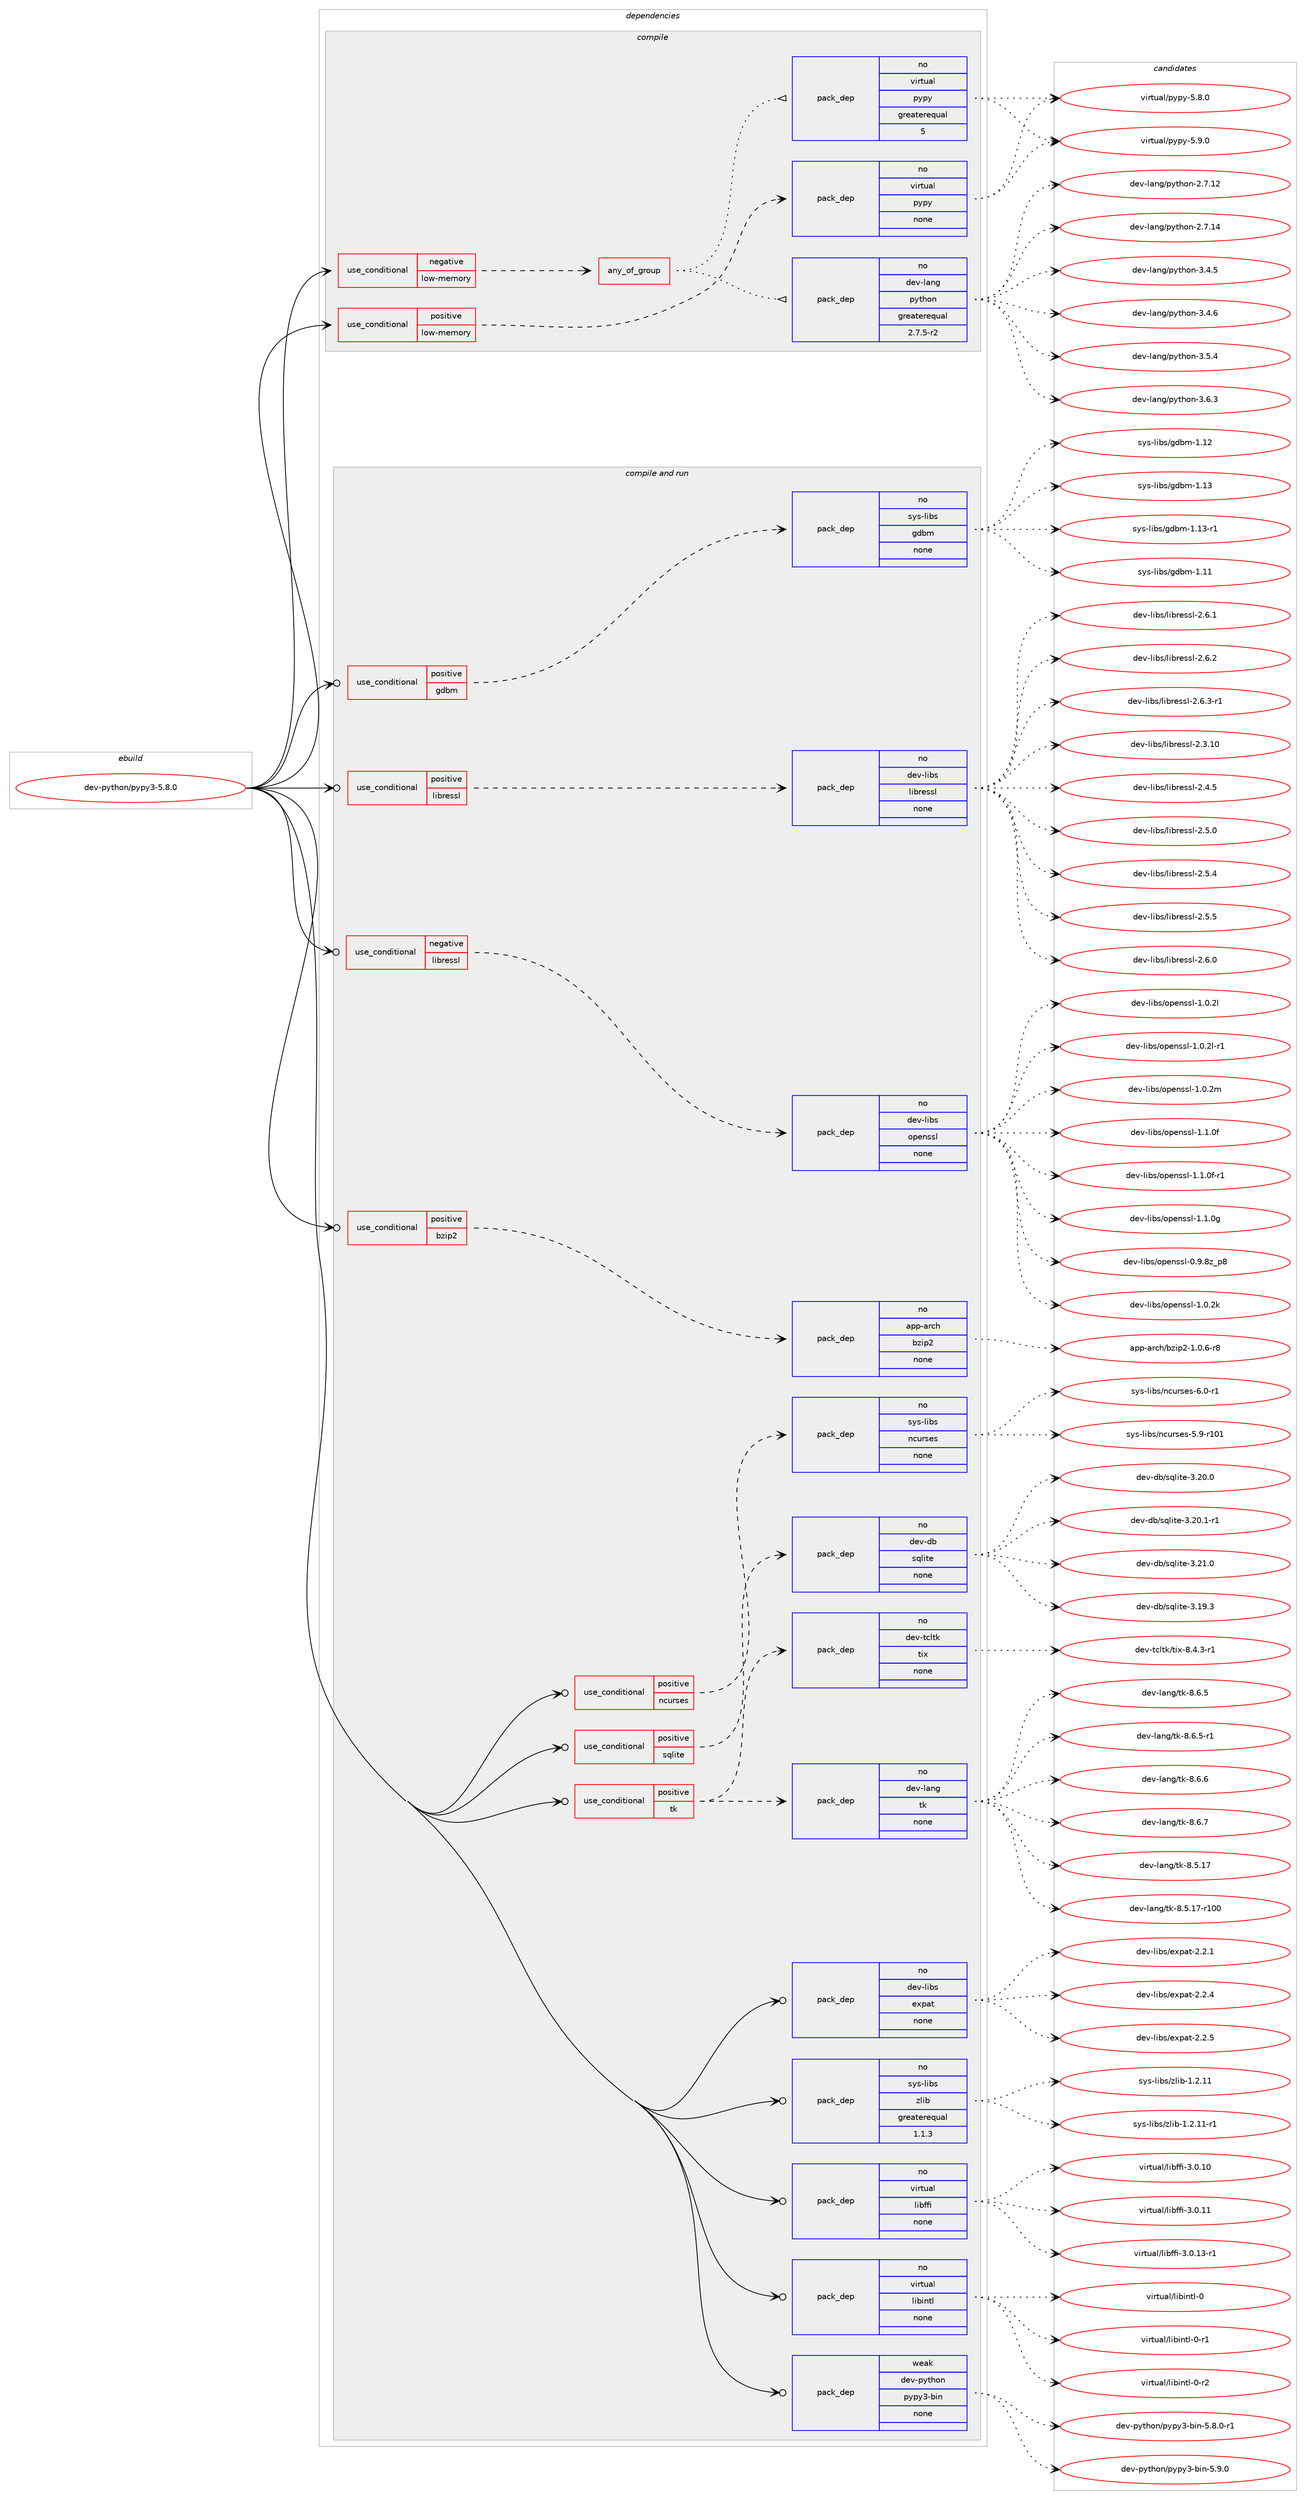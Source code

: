 digraph prolog {

# *************
# Graph options
# *************

newrank=true;
concentrate=true;
compound=true;
graph [rankdir=LR,fontname=Helvetica,fontsize=10,ranksep=1.5];#, ranksep=2.5, nodesep=0.2];
edge  [arrowhead=vee];
node  [fontname=Helvetica,fontsize=10];

# **********
# The ebuild
# **********

subgraph cluster_leftcol {
color=gray;
rank=same;
label=<<i>ebuild</i>>;
id [label="dev-python/pypy3-5.8.0", color=red, width=4, href="../dev-python/pypy3-5.8.0.svg"];
}

# ****************
# The dependencies
# ****************

subgraph cluster_midcol {
color=gray;
label=<<i>dependencies</i>>;
subgraph cluster_compile {
fillcolor="#eeeeee";
style=filled;
label=<<i>compile</i>>;
subgraph cond39117 {
dependency178485 [label=<<TABLE BORDER="0" CELLBORDER="1" CELLSPACING="0" CELLPADDING="4"><TR><TD ROWSPAN="3" CELLPADDING="10">use_conditional</TD></TR><TR><TD>negative</TD></TR><TR><TD>low-memory</TD></TR></TABLE>>, shape=none, color=red];
subgraph any3880 {
dependency178486 [label=<<TABLE BORDER="0" CELLBORDER="1" CELLSPACING="0" CELLPADDING="4"><TR><TD CELLPADDING="10">any_of_group</TD></TR></TABLE>>, shape=none, color=red];subgraph pack135443 {
dependency178487 [label=<<TABLE BORDER="0" CELLBORDER="1" CELLSPACING="0" CELLPADDING="4" WIDTH="220"><TR><TD ROWSPAN="6" CELLPADDING="30">pack_dep</TD></TR><TR><TD WIDTH="110">no</TD></TR><TR><TD>dev-lang</TD></TR><TR><TD>python</TD></TR><TR><TD>greaterequal</TD></TR><TR><TD>2.7.5-r2</TD></TR></TABLE>>, shape=none, color=blue];
}
dependency178486:e -> dependency178487:w [weight=20,style="dotted",arrowhead="oinv"];
subgraph pack135444 {
dependency178488 [label=<<TABLE BORDER="0" CELLBORDER="1" CELLSPACING="0" CELLPADDING="4" WIDTH="220"><TR><TD ROWSPAN="6" CELLPADDING="30">pack_dep</TD></TR><TR><TD WIDTH="110">no</TD></TR><TR><TD>virtual</TD></TR><TR><TD>pypy</TD></TR><TR><TD>greaterequal</TD></TR><TR><TD>5</TD></TR></TABLE>>, shape=none, color=blue];
}
dependency178486:e -> dependency178488:w [weight=20,style="dotted",arrowhead="oinv"];
}
dependency178485:e -> dependency178486:w [weight=20,style="dashed",arrowhead="vee"];
}
id:e -> dependency178485:w [weight=20,style="solid",arrowhead="vee"];
subgraph cond39118 {
dependency178489 [label=<<TABLE BORDER="0" CELLBORDER="1" CELLSPACING="0" CELLPADDING="4"><TR><TD ROWSPAN="3" CELLPADDING="10">use_conditional</TD></TR><TR><TD>positive</TD></TR><TR><TD>low-memory</TD></TR></TABLE>>, shape=none, color=red];
subgraph pack135445 {
dependency178490 [label=<<TABLE BORDER="0" CELLBORDER="1" CELLSPACING="0" CELLPADDING="4" WIDTH="220"><TR><TD ROWSPAN="6" CELLPADDING="30">pack_dep</TD></TR><TR><TD WIDTH="110">no</TD></TR><TR><TD>virtual</TD></TR><TR><TD>pypy</TD></TR><TR><TD>none</TD></TR><TR><TD></TD></TR></TABLE>>, shape=none, color=blue];
}
dependency178489:e -> dependency178490:w [weight=20,style="dashed",arrowhead="vee"];
}
id:e -> dependency178489:w [weight=20,style="solid",arrowhead="vee"];
}
subgraph cluster_compileandrun {
fillcolor="#eeeeee";
style=filled;
label=<<i>compile and run</i>>;
subgraph cond39119 {
dependency178491 [label=<<TABLE BORDER="0" CELLBORDER="1" CELLSPACING="0" CELLPADDING="4"><TR><TD ROWSPAN="3" CELLPADDING="10">use_conditional</TD></TR><TR><TD>negative</TD></TR><TR><TD>libressl</TD></TR></TABLE>>, shape=none, color=red];
subgraph pack135446 {
dependency178492 [label=<<TABLE BORDER="0" CELLBORDER="1" CELLSPACING="0" CELLPADDING="4" WIDTH="220"><TR><TD ROWSPAN="6" CELLPADDING="30">pack_dep</TD></TR><TR><TD WIDTH="110">no</TD></TR><TR><TD>dev-libs</TD></TR><TR><TD>openssl</TD></TR><TR><TD>none</TD></TR><TR><TD></TD></TR></TABLE>>, shape=none, color=blue];
}
dependency178491:e -> dependency178492:w [weight=20,style="dashed",arrowhead="vee"];
}
id:e -> dependency178491:w [weight=20,style="solid",arrowhead="odotvee"];
subgraph cond39120 {
dependency178493 [label=<<TABLE BORDER="0" CELLBORDER="1" CELLSPACING="0" CELLPADDING="4"><TR><TD ROWSPAN="3" CELLPADDING="10">use_conditional</TD></TR><TR><TD>positive</TD></TR><TR><TD>bzip2</TD></TR></TABLE>>, shape=none, color=red];
subgraph pack135447 {
dependency178494 [label=<<TABLE BORDER="0" CELLBORDER="1" CELLSPACING="0" CELLPADDING="4" WIDTH="220"><TR><TD ROWSPAN="6" CELLPADDING="30">pack_dep</TD></TR><TR><TD WIDTH="110">no</TD></TR><TR><TD>app-arch</TD></TR><TR><TD>bzip2</TD></TR><TR><TD>none</TD></TR><TR><TD></TD></TR></TABLE>>, shape=none, color=blue];
}
dependency178493:e -> dependency178494:w [weight=20,style="dashed",arrowhead="vee"];
}
id:e -> dependency178493:w [weight=20,style="solid",arrowhead="odotvee"];
subgraph cond39121 {
dependency178495 [label=<<TABLE BORDER="0" CELLBORDER="1" CELLSPACING="0" CELLPADDING="4"><TR><TD ROWSPAN="3" CELLPADDING="10">use_conditional</TD></TR><TR><TD>positive</TD></TR><TR><TD>gdbm</TD></TR></TABLE>>, shape=none, color=red];
subgraph pack135448 {
dependency178496 [label=<<TABLE BORDER="0" CELLBORDER="1" CELLSPACING="0" CELLPADDING="4" WIDTH="220"><TR><TD ROWSPAN="6" CELLPADDING="30">pack_dep</TD></TR><TR><TD WIDTH="110">no</TD></TR><TR><TD>sys-libs</TD></TR><TR><TD>gdbm</TD></TR><TR><TD>none</TD></TR><TR><TD></TD></TR></TABLE>>, shape=none, color=blue];
}
dependency178495:e -> dependency178496:w [weight=20,style="dashed",arrowhead="vee"];
}
id:e -> dependency178495:w [weight=20,style="solid",arrowhead="odotvee"];
subgraph cond39122 {
dependency178497 [label=<<TABLE BORDER="0" CELLBORDER="1" CELLSPACING="0" CELLPADDING="4"><TR><TD ROWSPAN="3" CELLPADDING="10">use_conditional</TD></TR><TR><TD>positive</TD></TR><TR><TD>libressl</TD></TR></TABLE>>, shape=none, color=red];
subgraph pack135449 {
dependency178498 [label=<<TABLE BORDER="0" CELLBORDER="1" CELLSPACING="0" CELLPADDING="4" WIDTH="220"><TR><TD ROWSPAN="6" CELLPADDING="30">pack_dep</TD></TR><TR><TD WIDTH="110">no</TD></TR><TR><TD>dev-libs</TD></TR><TR><TD>libressl</TD></TR><TR><TD>none</TD></TR><TR><TD></TD></TR></TABLE>>, shape=none, color=blue];
}
dependency178497:e -> dependency178498:w [weight=20,style="dashed",arrowhead="vee"];
}
id:e -> dependency178497:w [weight=20,style="solid",arrowhead="odotvee"];
subgraph cond39123 {
dependency178499 [label=<<TABLE BORDER="0" CELLBORDER="1" CELLSPACING="0" CELLPADDING="4"><TR><TD ROWSPAN="3" CELLPADDING="10">use_conditional</TD></TR><TR><TD>positive</TD></TR><TR><TD>ncurses</TD></TR></TABLE>>, shape=none, color=red];
subgraph pack135450 {
dependency178500 [label=<<TABLE BORDER="0" CELLBORDER="1" CELLSPACING="0" CELLPADDING="4" WIDTH="220"><TR><TD ROWSPAN="6" CELLPADDING="30">pack_dep</TD></TR><TR><TD WIDTH="110">no</TD></TR><TR><TD>sys-libs</TD></TR><TR><TD>ncurses</TD></TR><TR><TD>none</TD></TR><TR><TD></TD></TR></TABLE>>, shape=none, color=blue];
}
dependency178499:e -> dependency178500:w [weight=20,style="dashed",arrowhead="vee"];
}
id:e -> dependency178499:w [weight=20,style="solid",arrowhead="odotvee"];
subgraph cond39124 {
dependency178501 [label=<<TABLE BORDER="0" CELLBORDER="1" CELLSPACING="0" CELLPADDING="4"><TR><TD ROWSPAN="3" CELLPADDING="10">use_conditional</TD></TR><TR><TD>positive</TD></TR><TR><TD>sqlite</TD></TR></TABLE>>, shape=none, color=red];
subgraph pack135451 {
dependency178502 [label=<<TABLE BORDER="0" CELLBORDER="1" CELLSPACING="0" CELLPADDING="4" WIDTH="220"><TR><TD ROWSPAN="6" CELLPADDING="30">pack_dep</TD></TR><TR><TD WIDTH="110">no</TD></TR><TR><TD>dev-db</TD></TR><TR><TD>sqlite</TD></TR><TR><TD>none</TD></TR><TR><TD></TD></TR></TABLE>>, shape=none, color=blue];
}
dependency178501:e -> dependency178502:w [weight=20,style="dashed",arrowhead="vee"];
}
id:e -> dependency178501:w [weight=20,style="solid",arrowhead="odotvee"];
subgraph cond39125 {
dependency178503 [label=<<TABLE BORDER="0" CELLBORDER="1" CELLSPACING="0" CELLPADDING="4"><TR><TD ROWSPAN="3" CELLPADDING="10">use_conditional</TD></TR><TR><TD>positive</TD></TR><TR><TD>tk</TD></TR></TABLE>>, shape=none, color=red];
subgraph pack135452 {
dependency178504 [label=<<TABLE BORDER="0" CELLBORDER="1" CELLSPACING="0" CELLPADDING="4" WIDTH="220"><TR><TD ROWSPAN="6" CELLPADDING="30">pack_dep</TD></TR><TR><TD WIDTH="110">no</TD></TR><TR><TD>dev-lang</TD></TR><TR><TD>tk</TD></TR><TR><TD>none</TD></TR><TR><TD></TD></TR></TABLE>>, shape=none, color=blue];
}
dependency178503:e -> dependency178504:w [weight=20,style="dashed",arrowhead="vee"];
subgraph pack135453 {
dependency178505 [label=<<TABLE BORDER="0" CELLBORDER="1" CELLSPACING="0" CELLPADDING="4" WIDTH="220"><TR><TD ROWSPAN="6" CELLPADDING="30">pack_dep</TD></TR><TR><TD WIDTH="110">no</TD></TR><TR><TD>dev-tcltk</TD></TR><TR><TD>tix</TD></TR><TR><TD>none</TD></TR><TR><TD></TD></TR></TABLE>>, shape=none, color=blue];
}
dependency178503:e -> dependency178505:w [weight=20,style="dashed",arrowhead="vee"];
}
id:e -> dependency178503:w [weight=20,style="solid",arrowhead="odotvee"];
subgraph pack135454 {
dependency178506 [label=<<TABLE BORDER="0" CELLBORDER="1" CELLSPACING="0" CELLPADDING="4" WIDTH="220"><TR><TD ROWSPAN="6" CELLPADDING="30">pack_dep</TD></TR><TR><TD WIDTH="110">no</TD></TR><TR><TD>dev-libs</TD></TR><TR><TD>expat</TD></TR><TR><TD>none</TD></TR><TR><TD></TD></TR></TABLE>>, shape=none, color=blue];
}
id:e -> dependency178506:w [weight=20,style="solid",arrowhead="odotvee"];
subgraph pack135455 {
dependency178507 [label=<<TABLE BORDER="0" CELLBORDER="1" CELLSPACING="0" CELLPADDING="4" WIDTH="220"><TR><TD ROWSPAN="6" CELLPADDING="30">pack_dep</TD></TR><TR><TD WIDTH="110">no</TD></TR><TR><TD>sys-libs</TD></TR><TR><TD>zlib</TD></TR><TR><TD>greaterequal</TD></TR><TR><TD>1.1.3</TD></TR></TABLE>>, shape=none, color=blue];
}
id:e -> dependency178507:w [weight=20,style="solid",arrowhead="odotvee"];
subgraph pack135456 {
dependency178508 [label=<<TABLE BORDER="0" CELLBORDER="1" CELLSPACING="0" CELLPADDING="4" WIDTH="220"><TR><TD ROWSPAN="6" CELLPADDING="30">pack_dep</TD></TR><TR><TD WIDTH="110">no</TD></TR><TR><TD>virtual</TD></TR><TR><TD>libffi</TD></TR><TR><TD>none</TD></TR><TR><TD></TD></TR></TABLE>>, shape=none, color=blue];
}
id:e -> dependency178508:w [weight=20,style="solid",arrowhead="odotvee"];
subgraph pack135457 {
dependency178509 [label=<<TABLE BORDER="0" CELLBORDER="1" CELLSPACING="0" CELLPADDING="4" WIDTH="220"><TR><TD ROWSPAN="6" CELLPADDING="30">pack_dep</TD></TR><TR><TD WIDTH="110">no</TD></TR><TR><TD>virtual</TD></TR><TR><TD>libintl</TD></TR><TR><TD>none</TD></TR><TR><TD></TD></TR></TABLE>>, shape=none, color=blue];
}
id:e -> dependency178509:w [weight=20,style="solid",arrowhead="odotvee"];
subgraph pack135458 {
dependency178510 [label=<<TABLE BORDER="0" CELLBORDER="1" CELLSPACING="0" CELLPADDING="4" WIDTH="220"><TR><TD ROWSPAN="6" CELLPADDING="30">pack_dep</TD></TR><TR><TD WIDTH="110">weak</TD></TR><TR><TD>dev-python</TD></TR><TR><TD>pypy3-bin</TD></TR><TR><TD>none</TD></TR><TR><TD></TD></TR></TABLE>>, shape=none, color=blue];
}
id:e -> dependency178510:w [weight=20,style="solid",arrowhead="odotvee"];
}
subgraph cluster_run {
fillcolor="#eeeeee";
style=filled;
label=<<i>run</i>>;
}
}

# **************
# The candidates
# **************

subgraph cluster_choices {
rank=same;
color=gray;
label=<<i>candidates</i>>;

subgraph choice135443 {
color=black;
nodesep=1;
choice10010111845108971101034711212111610411111045504655464950 [label="dev-lang/python-2.7.12", color=red, width=4,href="../dev-lang/python-2.7.12.svg"];
choice10010111845108971101034711212111610411111045504655464952 [label="dev-lang/python-2.7.14", color=red, width=4,href="../dev-lang/python-2.7.14.svg"];
choice100101118451089711010347112121116104111110455146524653 [label="dev-lang/python-3.4.5", color=red, width=4,href="../dev-lang/python-3.4.5.svg"];
choice100101118451089711010347112121116104111110455146524654 [label="dev-lang/python-3.4.6", color=red, width=4,href="../dev-lang/python-3.4.6.svg"];
choice100101118451089711010347112121116104111110455146534652 [label="dev-lang/python-3.5.4", color=red, width=4,href="../dev-lang/python-3.5.4.svg"];
choice100101118451089711010347112121116104111110455146544651 [label="dev-lang/python-3.6.3", color=red, width=4,href="../dev-lang/python-3.6.3.svg"];
dependency178487:e -> choice10010111845108971101034711212111610411111045504655464950:w [style=dotted,weight="100"];
dependency178487:e -> choice10010111845108971101034711212111610411111045504655464952:w [style=dotted,weight="100"];
dependency178487:e -> choice100101118451089711010347112121116104111110455146524653:w [style=dotted,weight="100"];
dependency178487:e -> choice100101118451089711010347112121116104111110455146524654:w [style=dotted,weight="100"];
dependency178487:e -> choice100101118451089711010347112121116104111110455146534652:w [style=dotted,weight="100"];
dependency178487:e -> choice100101118451089711010347112121116104111110455146544651:w [style=dotted,weight="100"];
}
subgraph choice135444 {
color=black;
nodesep=1;
choice1181051141161179710847112121112121455346564648 [label="virtual/pypy-5.8.0", color=red, width=4,href="../virtual/pypy-5.8.0.svg"];
choice1181051141161179710847112121112121455346574648 [label="virtual/pypy-5.9.0", color=red, width=4,href="../virtual/pypy-5.9.0.svg"];
dependency178488:e -> choice1181051141161179710847112121112121455346564648:w [style=dotted,weight="100"];
dependency178488:e -> choice1181051141161179710847112121112121455346574648:w [style=dotted,weight="100"];
}
subgraph choice135445 {
color=black;
nodesep=1;
choice1181051141161179710847112121112121455346564648 [label="virtual/pypy-5.8.0", color=red, width=4,href="../virtual/pypy-5.8.0.svg"];
choice1181051141161179710847112121112121455346574648 [label="virtual/pypy-5.9.0", color=red, width=4,href="../virtual/pypy-5.9.0.svg"];
dependency178490:e -> choice1181051141161179710847112121112121455346564648:w [style=dotted,weight="100"];
dependency178490:e -> choice1181051141161179710847112121112121455346574648:w [style=dotted,weight="100"];
}
subgraph choice135446 {
color=black;
nodesep=1;
choice1001011184510810598115471111121011101151151084548465746561229511256 [label="dev-libs/openssl-0.9.8z_p8", color=red, width=4,href="../dev-libs/openssl-0.9.8z_p8.svg"];
choice100101118451081059811547111112101110115115108454946484650107 [label="dev-libs/openssl-1.0.2k", color=red, width=4,href="../dev-libs/openssl-1.0.2k.svg"];
choice100101118451081059811547111112101110115115108454946484650108 [label="dev-libs/openssl-1.0.2l", color=red, width=4,href="../dev-libs/openssl-1.0.2l.svg"];
choice1001011184510810598115471111121011101151151084549464846501084511449 [label="dev-libs/openssl-1.0.2l-r1", color=red, width=4,href="../dev-libs/openssl-1.0.2l-r1.svg"];
choice100101118451081059811547111112101110115115108454946484650109 [label="dev-libs/openssl-1.0.2m", color=red, width=4,href="../dev-libs/openssl-1.0.2m.svg"];
choice100101118451081059811547111112101110115115108454946494648102 [label="dev-libs/openssl-1.1.0f", color=red, width=4,href="../dev-libs/openssl-1.1.0f.svg"];
choice1001011184510810598115471111121011101151151084549464946481024511449 [label="dev-libs/openssl-1.1.0f-r1", color=red, width=4,href="../dev-libs/openssl-1.1.0f-r1.svg"];
choice100101118451081059811547111112101110115115108454946494648103 [label="dev-libs/openssl-1.1.0g", color=red, width=4,href="../dev-libs/openssl-1.1.0g.svg"];
dependency178492:e -> choice1001011184510810598115471111121011101151151084548465746561229511256:w [style=dotted,weight="100"];
dependency178492:e -> choice100101118451081059811547111112101110115115108454946484650107:w [style=dotted,weight="100"];
dependency178492:e -> choice100101118451081059811547111112101110115115108454946484650108:w [style=dotted,weight="100"];
dependency178492:e -> choice1001011184510810598115471111121011101151151084549464846501084511449:w [style=dotted,weight="100"];
dependency178492:e -> choice100101118451081059811547111112101110115115108454946484650109:w [style=dotted,weight="100"];
dependency178492:e -> choice100101118451081059811547111112101110115115108454946494648102:w [style=dotted,weight="100"];
dependency178492:e -> choice1001011184510810598115471111121011101151151084549464946481024511449:w [style=dotted,weight="100"];
dependency178492:e -> choice100101118451081059811547111112101110115115108454946494648103:w [style=dotted,weight="100"];
}
subgraph choice135447 {
color=black;
nodesep=1;
choice971121124597114991044798122105112504549464846544511456 [label="app-arch/bzip2-1.0.6-r8", color=red, width=4,href="../app-arch/bzip2-1.0.6-r8.svg"];
dependency178494:e -> choice971121124597114991044798122105112504549464846544511456:w [style=dotted,weight="100"];
}
subgraph choice135448 {
color=black;
nodesep=1;
choice115121115451081059811547103100981094549464949 [label="sys-libs/gdbm-1.11", color=red, width=4,href="../sys-libs/gdbm-1.11.svg"];
choice115121115451081059811547103100981094549464950 [label="sys-libs/gdbm-1.12", color=red, width=4,href="../sys-libs/gdbm-1.12.svg"];
choice115121115451081059811547103100981094549464951 [label="sys-libs/gdbm-1.13", color=red, width=4,href="../sys-libs/gdbm-1.13.svg"];
choice1151211154510810598115471031009810945494649514511449 [label="sys-libs/gdbm-1.13-r1", color=red, width=4,href="../sys-libs/gdbm-1.13-r1.svg"];
dependency178496:e -> choice115121115451081059811547103100981094549464949:w [style=dotted,weight="100"];
dependency178496:e -> choice115121115451081059811547103100981094549464950:w [style=dotted,weight="100"];
dependency178496:e -> choice115121115451081059811547103100981094549464951:w [style=dotted,weight="100"];
dependency178496:e -> choice1151211154510810598115471031009810945494649514511449:w [style=dotted,weight="100"];
}
subgraph choice135449 {
color=black;
nodesep=1;
choice1001011184510810598115471081059811410111511510845504651464948 [label="dev-libs/libressl-2.3.10", color=red, width=4,href="../dev-libs/libressl-2.3.10.svg"];
choice10010111845108105981154710810598114101115115108455046524653 [label="dev-libs/libressl-2.4.5", color=red, width=4,href="../dev-libs/libressl-2.4.5.svg"];
choice10010111845108105981154710810598114101115115108455046534648 [label="dev-libs/libressl-2.5.0", color=red, width=4,href="../dev-libs/libressl-2.5.0.svg"];
choice10010111845108105981154710810598114101115115108455046534652 [label="dev-libs/libressl-2.5.4", color=red, width=4,href="../dev-libs/libressl-2.5.4.svg"];
choice10010111845108105981154710810598114101115115108455046534653 [label="dev-libs/libressl-2.5.5", color=red, width=4,href="../dev-libs/libressl-2.5.5.svg"];
choice10010111845108105981154710810598114101115115108455046544648 [label="dev-libs/libressl-2.6.0", color=red, width=4,href="../dev-libs/libressl-2.6.0.svg"];
choice10010111845108105981154710810598114101115115108455046544649 [label="dev-libs/libressl-2.6.1", color=red, width=4,href="../dev-libs/libressl-2.6.1.svg"];
choice10010111845108105981154710810598114101115115108455046544650 [label="dev-libs/libressl-2.6.2", color=red, width=4,href="../dev-libs/libressl-2.6.2.svg"];
choice100101118451081059811547108105981141011151151084550465446514511449 [label="dev-libs/libressl-2.6.3-r1", color=red, width=4,href="../dev-libs/libressl-2.6.3-r1.svg"];
dependency178498:e -> choice1001011184510810598115471081059811410111511510845504651464948:w [style=dotted,weight="100"];
dependency178498:e -> choice10010111845108105981154710810598114101115115108455046524653:w [style=dotted,weight="100"];
dependency178498:e -> choice10010111845108105981154710810598114101115115108455046534648:w [style=dotted,weight="100"];
dependency178498:e -> choice10010111845108105981154710810598114101115115108455046534652:w [style=dotted,weight="100"];
dependency178498:e -> choice10010111845108105981154710810598114101115115108455046534653:w [style=dotted,weight="100"];
dependency178498:e -> choice10010111845108105981154710810598114101115115108455046544648:w [style=dotted,weight="100"];
dependency178498:e -> choice10010111845108105981154710810598114101115115108455046544649:w [style=dotted,weight="100"];
dependency178498:e -> choice10010111845108105981154710810598114101115115108455046544650:w [style=dotted,weight="100"];
dependency178498:e -> choice100101118451081059811547108105981141011151151084550465446514511449:w [style=dotted,weight="100"];
}
subgraph choice135450 {
color=black;
nodesep=1;
choice115121115451081059811547110991171141151011154553465745114494849 [label="sys-libs/ncurses-5.9-r101", color=red, width=4,href="../sys-libs/ncurses-5.9-r101.svg"];
choice11512111545108105981154711099117114115101115455446484511449 [label="sys-libs/ncurses-6.0-r1", color=red, width=4,href="../sys-libs/ncurses-6.0-r1.svg"];
dependency178500:e -> choice115121115451081059811547110991171141151011154553465745114494849:w [style=dotted,weight="100"];
dependency178500:e -> choice11512111545108105981154711099117114115101115455446484511449:w [style=dotted,weight="100"];
}
subgraph choice135451 {
color=black;
nodesep=1;
choice10010111845100984711511310810511610145514649574651 [label="dev-db/sqlite-3.19.3", color=red, width=4,href="../dev-db/sqlite-3.19.3.svg"];
choice10010111845100984711511310810511610145514650484648 [label="dev-db/sqlite-3.20.0", color=red, width=4,href="../dev-db/sqlite-3.20.0.svg"];
choice100101118451009847115113108105116101455146504846494511449 [label="dev-db/sqlite-3.20.1-r1", color=red, width=4,href="../dev-db/sqlite-3.20.1-r1.svg"];
choice10010111845100984711511310810511610145514650494648 [label="dev-db/sqlite-3.21.0", color=red, width=4,href="../dev-db/sqlite-3.21.0.svg"];
dependency178502:e -> choice10010111845100984711511310810511610145514649574651:w [style=dotted,weight="100"];
dependency178502:e -> choice10010111845100984711511310810511610145514650484648:w [style=dotted,weight="100"];
dependency178502:e -> choice100101118451009847115113108105116101455146504846494511449:w [style=dotted,weight="100"];
dependency178502:e -> choice10010111845100984711511310810511610145514650494648:w [style=dotted,weight="100"];
}
subgraph choice135452 {
color=black;
nodesep=1;
choice10010111845108971101034711610745564653464955 [label="dev-lang/tk-8.5.17", color=red, width=4,href="../dev-lang/tk-8.5.17.svg"];
choice1001011184510897110103471161074556465346495545114494848 [label="dev-lang/tk-8.5.17-r100", color=red, width=4,href="../dev-lang/tk-8.5.17-r100.svg"];
choice100101118451089711010347116107455646544653 [label="dev-lang/tk-8.6.5", color=red, width=4,href="../dev-lang/tk-8.6.5.svg"];
choice1001011184510897110103471161074556465446534511449 [label="dev-lang/tk-8.6.5-r1", color=red, width=4,href="../dev-lang/tk-8.6.5-r1.svg"];
choice100101118451089711010347116107455646544654 [label="dev-lang/tk-8.6.6", color=red, width=4,href="../dev-lang/tk-8.6.6.svg"];
choice100101118451089711010347116107455646544655 [label="dev-lang/tk-8.6.7", color=red, width=4,href="../dev-lang/tk-8.6.7.svg"];
dependency178504:e -> choice10010111845108971101034711610745564653464955:w [style=dotted,weight="100"];
dependency178504:e -> choice1001011184510897110103471161074556465346495545114494848:w [style=dotted,weight="100"];
dependency178504:e -> choice100101118451089711010347116107455646544653:w [style=dotted,weight="100"];
dependency178504:e -> choice1001011184510897110103471161074556465446534511449:w [style=dotted,weight="100"];
dependency178504:e -> choice100101118451089711010347116107455646544654:w [style=dotted,weight="100"];
dependency178504:e -> choice100101118451089711010347116107455646544655:w [style=dotted,weight="100"];
}
subgraph choice135453 {
color=black;
nodesep=1;
choice1001011184511699108116107471161051204556465246514511449 [label="dev-tcltk/tix-8.4.3-r1", color=red, width=4,href="../dev-tcltk/tix-8.4.3-r1.svg"];
dependency178505:e -> choice1001011184511699108116107471161051204556465246514511449:w [style=dotted,weight="100"];
}
subgraph choice135454 {
color=black;
nodesep=1;
choice10010111845108105981154710112011297116455046504649 [label="dev-libs/expat-2.2.1", color=red, width=4,href="../dev-libs/expat-2.2.1.svg"];
choice10010111845108105981154710112011297116455046504652 [label="dev-libs/expat-2.2.4", color=red, width=4,href="../dev-libs/expat-2.2.4.svg"];
choice10010111845108105981154710112011297116455046504653 [label="dev-libs/expat-2.2.5", color=red, width=4,href="../dev-libs/expat-2.2.5.svg"];
dependency178506:e -> choice10010111845108105981154710112011297116455046504649:w [style=dotted,weight="100"];
dependency178506:e -> choice10010111845108105981154710112011297116455046504652:w [style=dotted,weight="100"];
dependency178506:e -> choice10010111845108105981154710112011297116455046504653:w [style=dotted,weight="100"];
}
subgraph choice135455 {
color=black;
nodesep=1;
choice1151211154510810598115471221081059845494650464949 [label="sys-libs/zlib-1.2.11", color=red, width=4,href="../sys-libs/zlib-1.2.11.svg"];
choice11512111545108105981154712210810598454946504649494511449 [label="sys-libs/zlib-1.2.11-r1", color=red, width=4,href="../sys-libs/zlib-1.2.11-r1.svg"];
dependency178507:e -> choice1151211154510810598115471221081059845494650464949:w [style=dotted,weight="100"];
dependency178507:e -> choice11512111545108105981154712210810598454946504649494511449:w [style=dotted,weight="100"];
}
subgraph choice135456 {
color=black;
nodesep=1;
choice11810511411611797108471081059810210210545514648464948 [label="virtual/libffi-3.0.10", color=red, width=4,href="../virtual/libffi-3.0.10.svg"];
choice11810511411611797108471081059810210210545514648464949 [label="virtual/libffi-3.0.11", color=red, width=4,href="../virtual/libffi-3.0.11.svg"];
choice118105114116117971084710810598102102105455146484649514511449 [label="virtual/libffi-3.0.13-r1", color=red, width=4,href="../virtual/libffi-3.0.13-r1.svg"];
dependency178508:e -> choice11810511411611797108471081059810210210545514648464948:w [style=dotted,weight="100"];
dependency178508:e -> choice11810511411611797108471081059810210210545514648464949:w [style=dotted,weight="100"];
dependency178508:e -> choice118105114116117971084710810598102102105455146484649514511449:w [style=dotted,weight="100"];
}
subgraph choice135457 {
color=black;
nodesep=1;
choice1181051141161179710847108105981051101161084548 [label="virtual/libintl-0", color=red, width=4,href="../virtual/libintl-0.svg"];
choice11810511411611797108471081059810511011610845484511449 [label="virtual/libintl-0-r1", color=red, width=4,href="../virtual/libintl-0-r1.svg"];
choice11810511411611797108471081059810511011610845484511450 [label="virtual/libintl-0-r2", color=red, width=4,href="../virtual/libintl-0-r2.svg"];
dependency178509:e -> choice1181051141161179710847108105981051101161084548:w [style=dotted,weight="100"];
dependency178509:e -> choice11810511411611797108471081059810511011610845484511449:w [style=dotted,weight="100"];
dependency178509:e -> choice11810511411611797108471081059810511011610845484511450:w [style=dotted,weight="100"];
}
subgraph choice135458 {
color=black;
nodesep=1;
choice10010111845112121116104111110471121211121215145981051104553465646484511449 [label="dev-python/pypy3-bin-5.8.0-r1", color=red, width=4,href="../dev-python/pypy3-bin-5.8.0-r1.svg"];
choice1001011184511212111610411111047112121112121514598105110455346574648 [label="dev-python/pypy3-bin-5.9.0", color=red, width=4,href="../dev-python/pypy3-bin-5.9.0.svg"];
dependency178510:e -> choice10010111845112121116104111110471121211121215145981051104553465646484511449:w [style=dotted,weight="100"];
dependency178510:e -> choice1001011184511212111610411111047112121112121514598105110455346574648:w [style=dotted,weight="100"];
}
}

}
